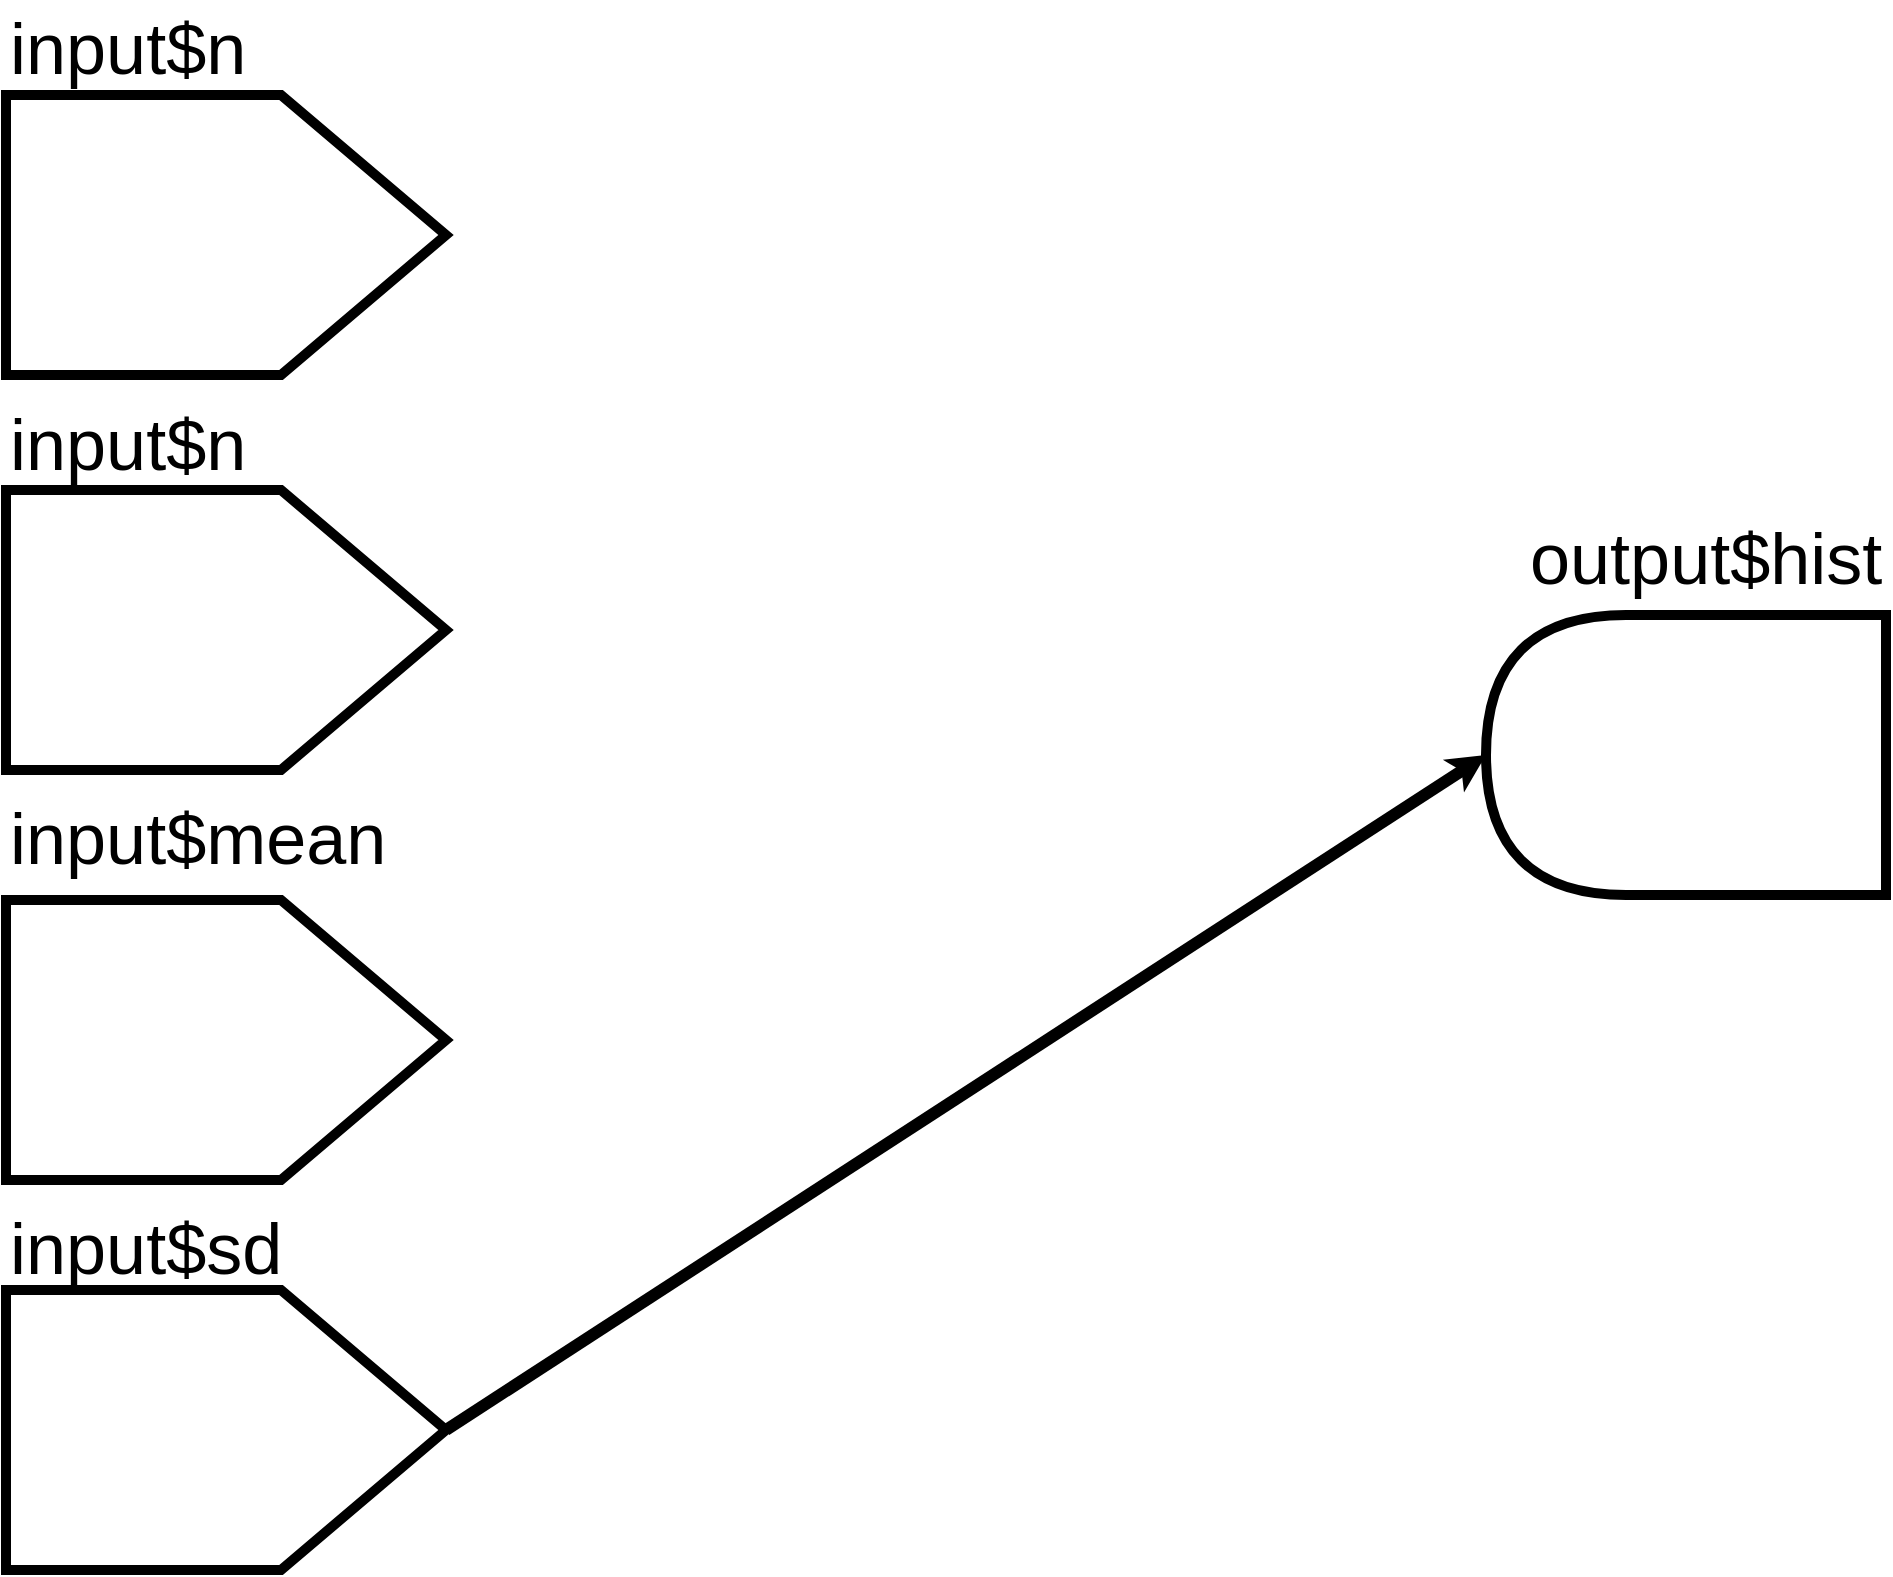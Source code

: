 <mxfile version="12.2.6" type="device" pages="1"><diagram id="rBOfzdor2YwvhJQNkZ3_" name="Page-1"><mxGraphModel dx="2347" dy="1165" grid="1" gridSize="10" guides="1" tooltips="1" connect="1" arrows="1" fold="1" page="1" pageScale="1" pageWidth="1169" pageHeight="827" math="0" shadow="0"><root><mxCell id="0"/><mxCell id="1" parent="0"/><mxCell id="z393quDOV_Jjb6fGzOMn-22" value="" style="endArrow=classic;html=1;strokeWidth=6;fontSize=25;entryX=1;entryY=0.5;entryDx=0;entryDy=0;startArrow=none;startFill=0;endSize=0;exitX=0.5;exitY=1;exitDx=0;exitDy=0;strokeColor=#000000;rounded=1;" parent="1" source="hnPcBWZx3-lKU36nrNCW-33" edge="1"><mxGeometry width="50" height="50" relative="1" as="geometry"><mxPoint x="295" y="721.5" as="sourcePoint"/><mxPoint x="840" y="412.5" as="targetPoint"/></mxGeometry></mxCell><mxCell id="hnPcBWZx3-lKU36nrNCW-13" value="&lt;span style=&quot;font-weight: normal; font-size: 36px;&quot;&gt;input$n&lt;/span&gt;" style="text;html=1;resizable=0;points=[];autosize=1;align=left;verticalAlign=top;spacingTop=-4;fontStyle=1;fontSize=36;" vertex="1" parent="1"><mxGeometry x="100" y="35" width="100" height="30" as="geometry"/></mxCell><mxCell id="hnPcBWZx3-lKU36nrNCW-25" value="&lt;span style=&quot;font-weight: normal; font-size: 36px;&quot;&gt;input$n&lt;/span&gt;" style="text;html=1;resizable=0;points=[];autosize=1;align=left;verticalAlign=top;spacingTop=-4;fontStyle=1;fontSize=36;" vertex="1" parent="1"><mxGeometry x="100" y="232.5" width="100" height="30" as="geometry"/></mxCell><mxCell id="hnPcBWZx3-lKU36nrNCW-16" value="&lt;span style=&quot;font-weight: normal; font-size: 36px;&quot;&gt;input$mean&lt;/span&gt;" style="text;html=1;resizable=0;points=[];autosize=1;align=left;verticalAlign=top;spacingTop=-4;fontStyle=1;fontSize=36;" vertex="1" parent="1"><mxGeometry x="100" y="430" width="150" height="30" as="geometry"/></mxCell><mxCell id="hnPcBWZx3-lKU36nrNCW-17" value="&lt;span style=&quot;font-weight: normal; font-size: 36px;&quot;&gt;input$sd&lt;/span&gt;" style="text;html=1;resizable=0;points=[];autosize=1;align=left;verticalAlign=top;spacingTop=-4;fontStyle=1;fontSize=36;" vertex="1" parent="1"><mxGeometry x="100" y="635" width="110" height="30" as="geometry"/></mxCell><mxCell id="hnPcBWZx3-lKU36nrNCW-20" value="" style="shape=delay;whiteSpace=wrap;html=1;rotation=180;strokeWidth=5;" vertex="1" parent="1"><mxGeometry x="840" y="342.5" width="200" height="140" as="geometry"/></mxCell><mxCell id="hnPcBWZx3-lKU36nrNCW-21" value="" style="shape=offPageConnector;whiteSpace=wrap;html=1;rotation=-90;strokeWidth=5;" vertex="1" parent="1"><mxGeometry x="140" y="445" width="140" height="220" as="geometry"/></mxCell><mxCell id="hnPcBWZx3-lKU36nrNCW-22" value="" style="shape=offPageConnector;whiteSpace=wrap;html=1;rotation=-90;strokeWidth=5;" vertex="1" parent="1"><mxGeometry x="140" y="240" width="140" height="220" as="geometry"/></mxCell><mxCell id="hnPcBWZx3-lKU36nrNCW-23" value="" style="shape=offPageConnector;whiteSpace=wrap;html=1;rotation=-90;strokeWidth=5;" vertex="1" parent="1"><mxGeometry x="140" y="42.5" width="140" height="220" as="geometry"/></mxCell><mxCell id="hnPcBWZx3-lKU36nrNCW-24" value="&lt;span style=&quot;font-weight: normal; font-size: 36px;&quot;&gt;output$hist&lt;/span&gt;" style="text;html=1;resizable=0;points=[];autosize=1;align=left;verticalAlign=top;spacingTop=-4;fontStyle=1;fontSize=36;" vertex="1" parent="1"><mxGeometry x="860" y="290" width="140" height="30" as="geometry"/></mxCell><mxCell id="hnPcBWZx3-lKU36nrNCW-33" value="" style="shape=offPageConnector;whiteSpace=wrap;html=1;rotation=-90;strokeWidth=5;" vertex="1" parent="1"><mxGeometry x="140" y="640" width="140" height="220" as="geometry"/></mxCell></root></mxGraphModel></diagram></mxfile>